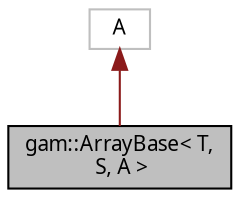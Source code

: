 digraph "gam::ArrayBase&lt; T, S, A &gt;"
{
 // LATEX_PDF_SIZE
  bgcolor="transparent";
  edge [fontname="FreeSans.ttf",fontsize="10",labelfontname="FreeSans.ttf",labelfontsize="10"];
  node [fontname="FreeSans.ttf",fontsize="10",shape=record];
  Node1 [label="gam::ArrayBase\< T,\l S, A \>",height=0.2,width=0.4,color="black", fillcolor="grey75", style="filled", fontcolor="black",tooltip="Abstract base class for array types."];
  Node2 -> Node1 [dir="back",color="firebrick4",fontsize="10",style="solid",fontname="FreeSans.ttf"];
  Node2 [label="A",height=0.2,width=0.4,color="grey75",tooltip=" "];
}
